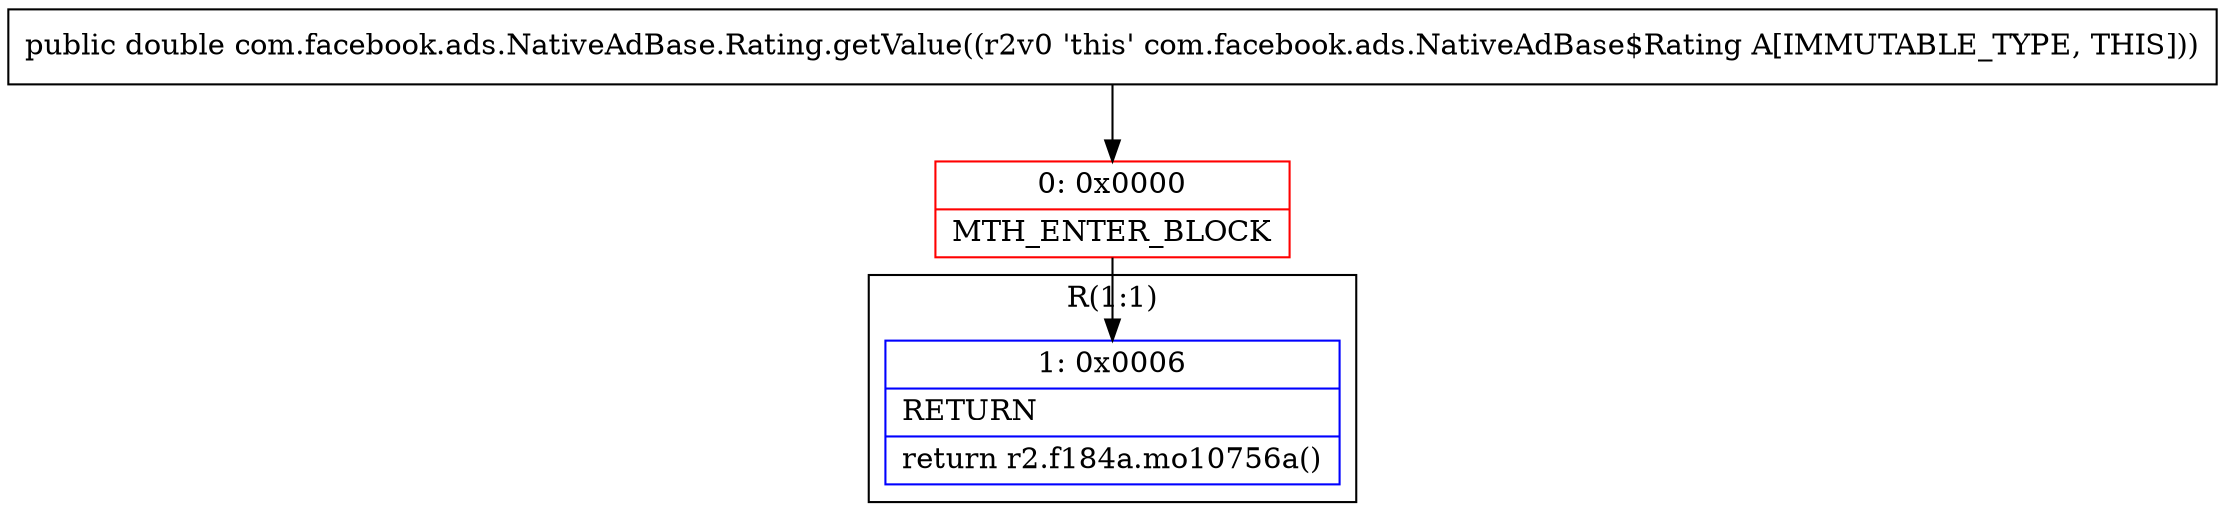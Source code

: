 digraph "CFG forcom.facebook.ads.NativeAdBase.Rating.getValue()D" {
subgraph cluster_Region_1936754890 {
label = "R(1:1)";
node [shape=record,color=blue];
Node_1 [shape=record,label="{1\:\ 0x0006|RETURN\l|return r2.f184a.mo10756a()\l}"];
}
Node_0 [shape=record,color=red,label="{0\:\ 0x0000|MTH_ENTER_BLOCK\l}"];
MethodNode[shape=record,label="{public double com.facebook.ads.NativeAdBase.Rating.getValue((r2v0 'this' com.facebook.ads.NativeAdBase$Rating A[IMMUTABLE_TYPE, THIS])) }"];
MethodNode -> Node_0;
Node_0 -> Node_1;
}

